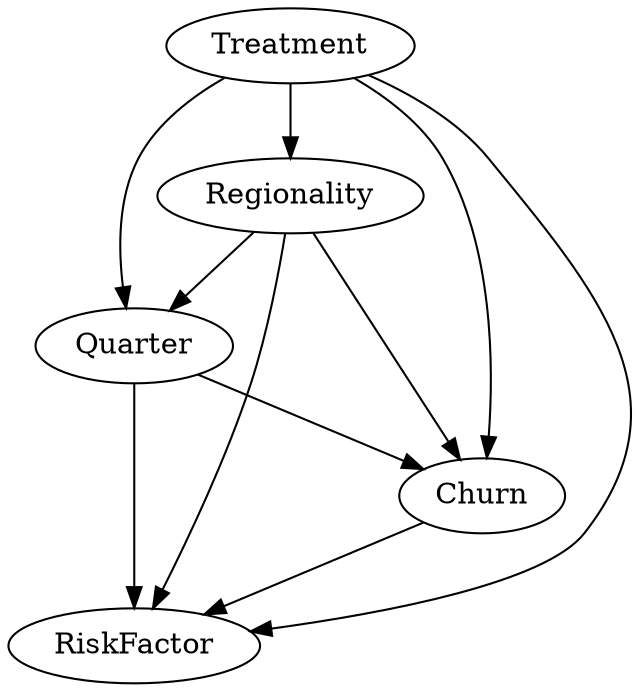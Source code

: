 strict digraph {
Quarter;
RiskFactor;
Regionality;
Treatment;
Churn;
Quarter -> RiskFactor [origin=learned, weight=18.219246752537217];
Quarter -> Churn [origin=learned, weight="-2.007977733488897"];
Regionality -> Quarter [origin=learned, weight=3.7022326974361888];
Regionality -> RiskFactor [origin=learned, weight=4.359333619484953];
Regionality -> Churn [origin=learned, weight="-0.8680446151507331"];
Treatment -> Quarter [origin=learned, weight="-10.79923566470823"];
Treatment -> RiskFactor [origin=learned, weight="-6.2122042190623"];
Treatment -> Regionality [origin=learned, weight=7.672999369772012];
Treatment -> Churn [origin=learned, weight=4.35131110686202];
Churn -> RiskFactor [origin=learned, weight="-0.8348365309567357"];
}
